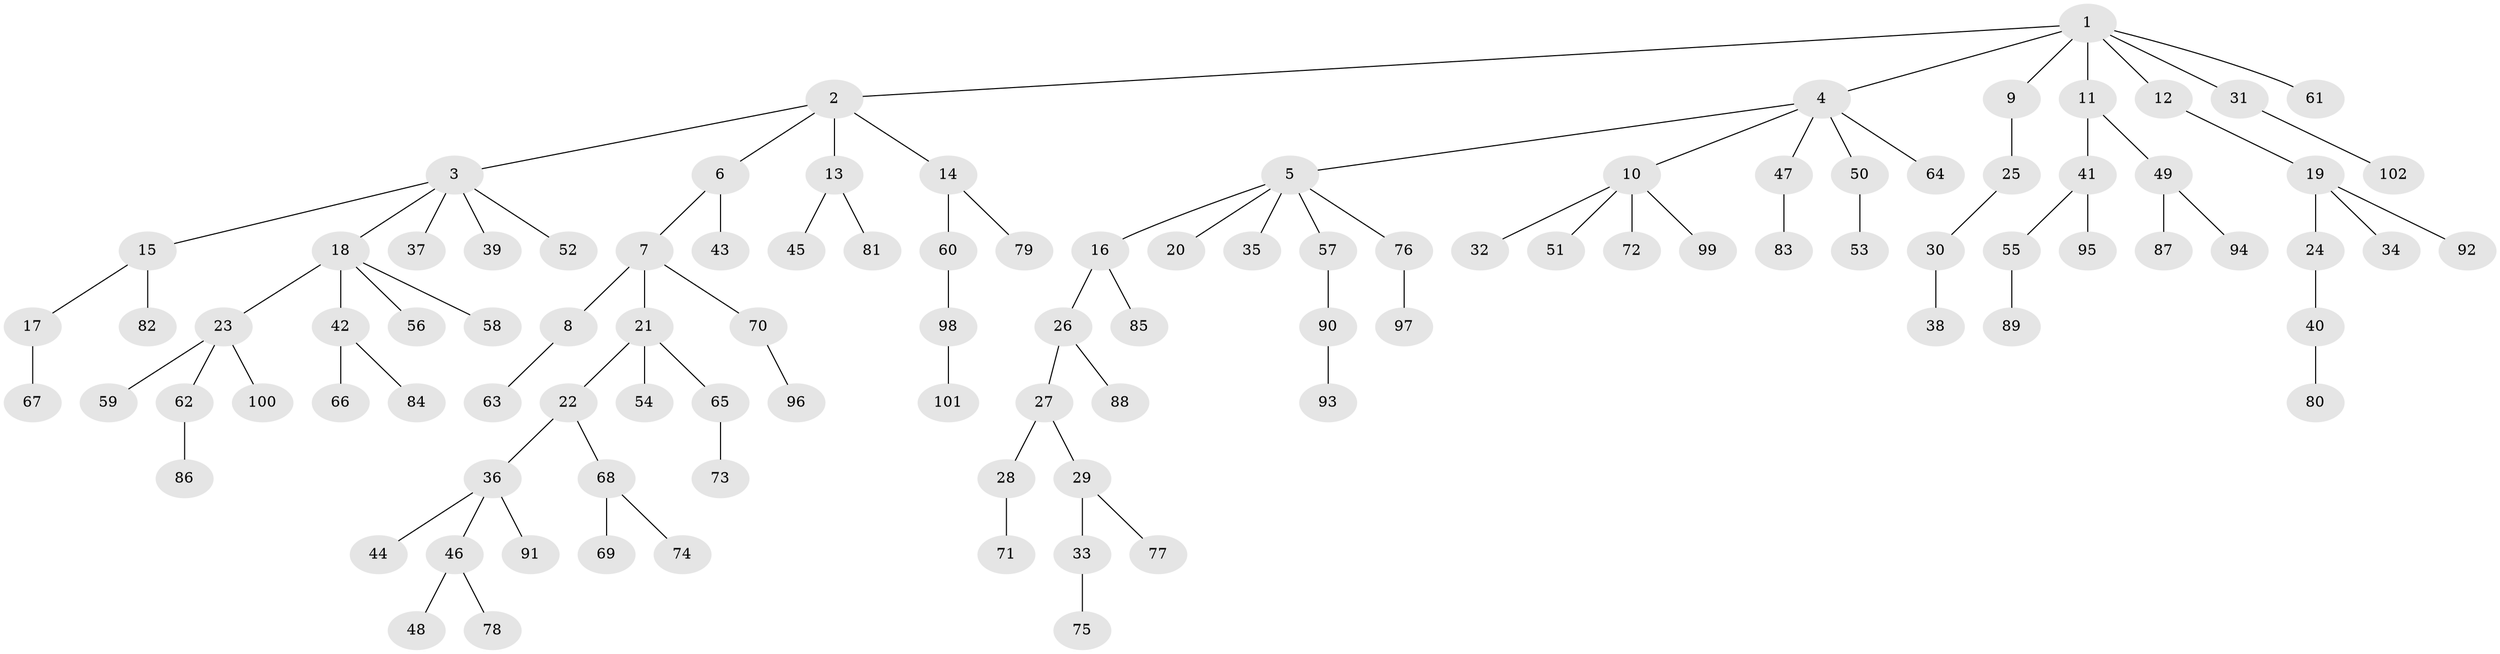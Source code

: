 // Generated by graph-tools (version 1.1) at 2025/02/03/09/25 03:02:19]
// undirected, 102 vertices, 101 edges
graph export_dot {
graph [start="1"]
  node [color=gray90,style=filled];
  1;
  2;
  3;
  4;
  5;
  6;
  7;
  8;
  9;
  10;
  11;
  12;
  13;
  14;
  15;
  16;
  17;
  18;
  19;
  20;
  21;
  22;
  23;
  24;
  25;
  26;
  27;
  28;
  29;
  30;
  31;
  32;
  33;
  34;
  35;
  36;
  37;
  38;
  39;
  40;
  41;
  42;
  43;
  44;
  45;
  46;
  47;
  48;
  49;
  50;
  51;
  52;
  53;
  54;
  55;
  56;
  57;
  58;
  59;
  60;
  61;
  62;
  63;
  64;
  65;
  66;
  67;
  68;
  69;
  70;
  71;
  72;
  73;
  74;
  75;
  76;
  77;
  78;
  79;
  80;
  81;
  82;
  83;
  84;
  85;
  86;
  87;
  88;
  89;
  90;
  91;
  92;
  93;
  94;
  95;
  96;
  97;
  98;
  99;
  100;
  101;
  102;
  1 -- 2;
  1 -- 4;
  1 -- 9;
  1 -- 11;
  1 -- 12;
  1 -- 31;
  1 -- 61;
  2 -- 3;
  2 -- 6;
  2 -- 13;
  2 -- 14;
  3 -- 15;
  3 -- 18;
  3 -- 37;
  3 -- 39;
  3 -- 52;
  4 -- 5;
  4 -- 10;
  4 -- 47;
  4 -- 50;
  4 -- 64;
  5 -- 16;
  5 -- 20;
  5 -- 35;
  5 -- 57;
  5 -- 76;
  6 -- 7;
  6 -- 43;
  7 -- 8;
  7 -- 21;
  7 -- 70;
  8 -- 63;
  9 -- 25;
  10 -- 32;
  10 -- 51;
  10 -- 72;
  10 -- 99;
  11 -- 41;
  11 -- 49;
  12 -- 19;
  13 -- 45;
  13 -- 81;
  14 -- 60;
  14 -- 79;
  15 -- 17;
  15 -- 82;
  16 -- 26;
  16 -- 85;
  17 -- 67;
  18 -- 23;
  18 -- 42;
  18 -- 56;
  18 -- 58;
  19 -- 24;
  19 -- 34;
  19 -- 92;
  21 -- 22;
  21 -- 54;
  21 -- 65;
  22 -- 36;
  22 -- 68;
  23 -- 59;
  23 -- 62;
  23 -- 100;
  24 -- 40;
  25 -- 30;
  26 -- 27;
  26 -- 88;
  27 -- 28;
  27 -- 29;
  28 -- 71;
  29 -- 33;
  29 -- 77;
  30 -- 38;
  31 -- 102;
  33 -- 75;
  36 -- 44;
  36 -- 46;
  36 -- 91;
  40 -- 80;
  41 -- 55;
  41 -- 95;
  42 -- 66;
  42 -- 84;
  46 -- 48;
  46 -- 78;
  47 -- 83;
  49 -- 87;
  49 -- 94;
  50 -- 53;
  55 -- 89;
  57 -- 90;
  60 -- 98;
  62 -- 86;
  65 -- 73;
  68 -- 69;
  68 -- 74;
  70 -- 96;
  76 -- 97;
  90 -- 93;
  98 -- 101;
}
